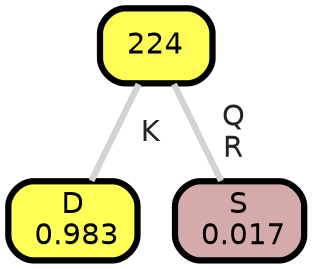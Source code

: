 graph Tree {
node [shape=box, style="filled, rounded",color="black",penwidth="3",fontcolor="black",                 fontname=helvetica] ;
graph [ranksep="0 equally", splines=straight,                 bgcolor=transparent, dpi=200] ;
edge [fontname=helvetica, fontweight=bold,fontcolor=grey14,color=lightgray] ;
0 [label="D
 0.983", fillcolor="#ffff55"] ;
1 [label="224", fillcolor="#fefd56"] ;
2 [label="S
 0.017", fillcolor="#d5aaaa"] ;
1 -- 0 [label=" K",penwidth=3] ;
1 -- 2 [label=" Q\n R",penwidth=3] ;
{rank = same;}}

